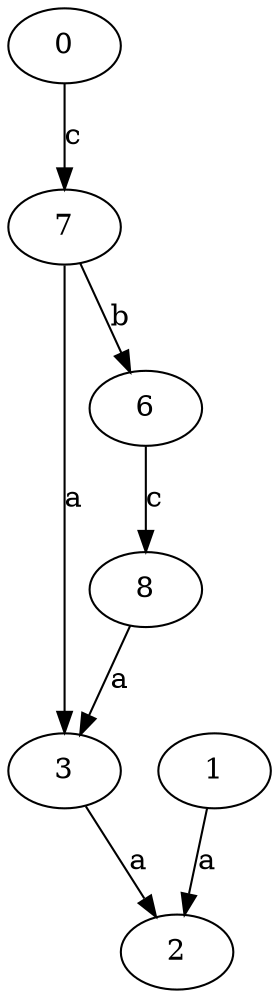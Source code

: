 strict digraph  {
2;
0;
3;
1;
6;
7;
8;
0 -> 7  [label=c];
3 -> 2  [label=a];
1 -> 2  [label=a];
6 -> 8  [label=c];
7 -> 3  [label=a];
7 -> 6  [label=b];
8 -> 3  [label=a];
}
